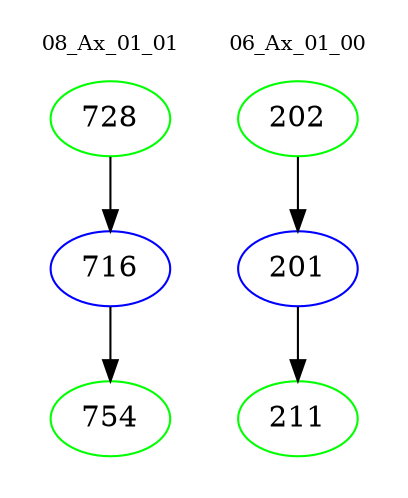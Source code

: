 digraph{
subgraph cluster_0 {
color = white
label = "08_Ax_01_01";
fontsize=10;
T0_728 [label="728", color="green"]
T0_728 -> T0_716 [color="black"]
T0_716 [label="716", color="blue"]
T0_716 -> T0_754 [color="black"]
T0_754 [label="754", color="green"]
}
subgraph cluster_1 {
color = white
label = "06_Ax_01_00";
fontsize=10;
T1_202 [label="202", color="green"]
T1_202 -> T1_201 [color="black"]
T1_201 [label="201", color="blue"]
T1_201 -> T1_211 [color="black"]
T1_211 [label="211", color="green"]
}
}
